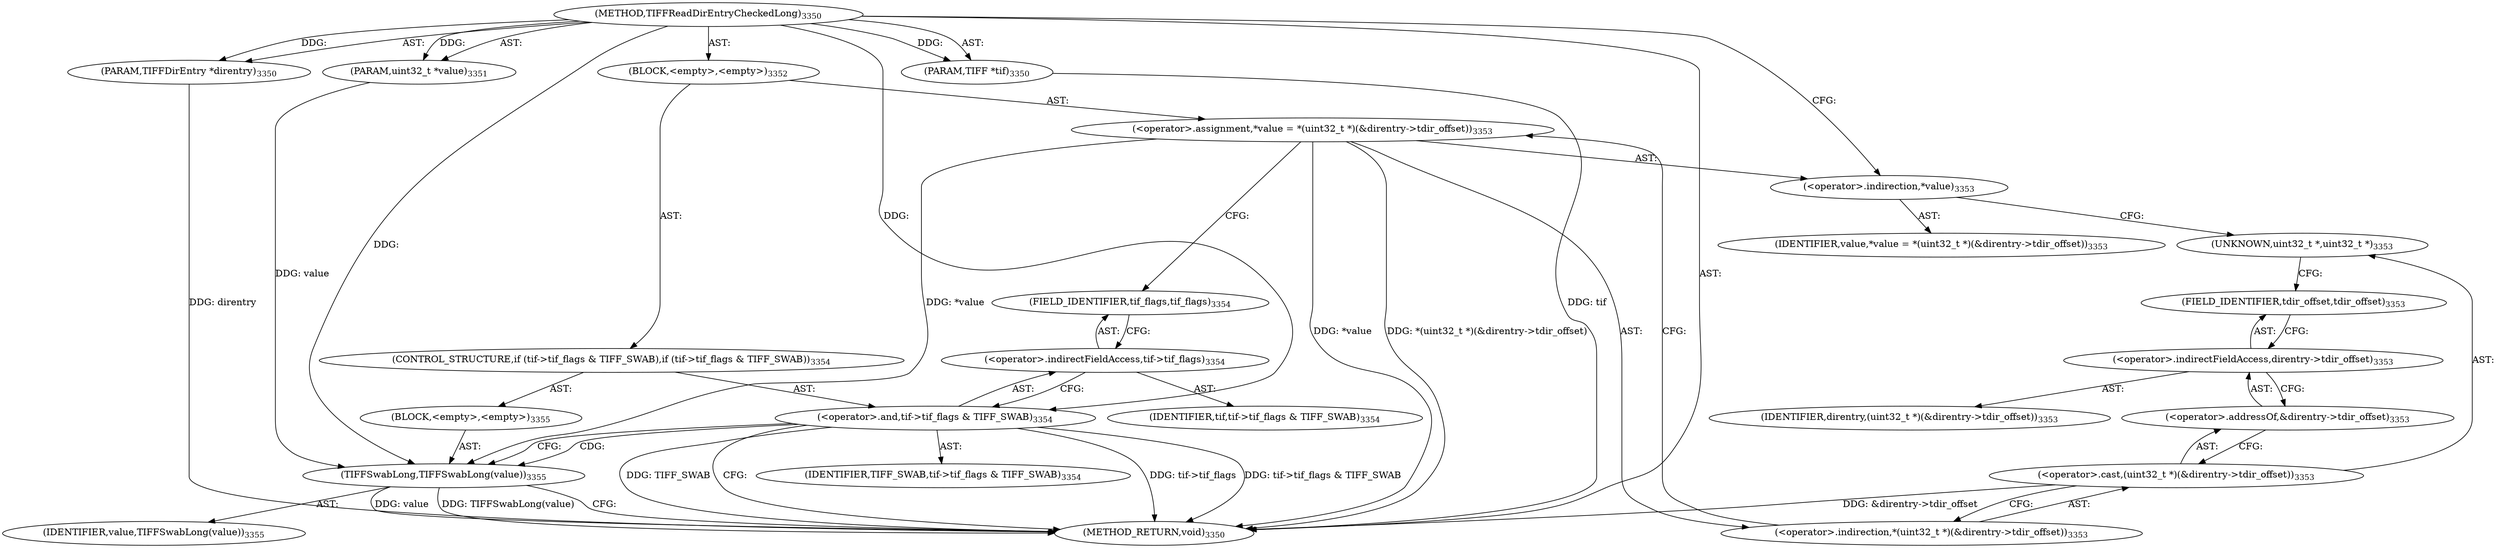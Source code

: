 digraph "TIFFReadDirEntryCheckedLong" {  
"86708" [label = <(METHOD,TIFFReadDirEntryCheckedLong)<SUB>3350</SUB>> ]
"86709" [label = <(PARAM,TIFF *tif)<SUB>3350</SUB>> ]
"86710" [label = <(PARAM,TIFFDirEntry *direntry)<SUB>3350</SUB>> ]
"86711" [label = <(PARAM,uint32_t *value)<SUB>3351</SUB>> ]
"86712" [label = <(BLOCK,&lt;empty&gt;,&lt;empty&gt;)<SUB>3352</SUB>> ]
"86713" [label = <(&lt;operator&gt;.assignment,*value = *(uint32_t *)(&amp;direntry-&gt;tdir_offset))<SUB>3353</SUB>> ]
"86714" [label = <(&lt;operator&gt;.indirection,*value)<SUB>3353</SUB>> ]
"86715" [label = <(IDENTIFIER,value,*value = *(uint32_t *)(&amp;direntry-&gt;tdir_offset))<SUB>3353</SUB>> ]
"86716" [label = <(&lt;operator&gt;.indirection,*(uint32_t *)(&amp;direntry-&gt;tdir_offset))<SUB>3353</SUB>> ]
"86717" [label = <(&lt;operator&gt;.cast,(uint32_t *)(&amp;direntry-&gt;tdir_offset))<SUB>3353</SUB>> ]
"86718" [label = <(UNKNOWN,uint32_t *,uint32_t *)<SUB>3353</SUB>> ]
"86719" [label = <(&lt;operator&gt;.addressOf,&amp;direntry-&gt;tdir_offset)<SUB>3353</SUB>> ]
"86720" [label = <(&lt;operator&gt;.indirectFieldAccess,direntry-&gt;tdir_offset)<SUB>3353</SUB>> ]
"86721" [label = <(IDENTIFIER,direntry,(uint32_t *)(&amp;direntry-&gt;tdir_offset))<SUB>3353</SUB>> ]
"86722" [label = <(FIELD_IDENTIFIER,tdir_offset,tdir_offset)<SUB>3353</SUB>> ]
"86723" [label = <(CONTROL_STRUCTURE,if (tif-&gt;tif_flags &amp; TIFF_SWAB),if (tif-&gt;tif_flags &amp; TIFF_SWAB))<SUB>3354</SUB>> ]
"86724" [label = <(&lt;operator&gt;.and,tif-&gt;tif_flags &amp; TIFF_SWAB)<SUB>3354</SUB>> ]
"86725" [label = <(&lt;operator&gt;.indirectFieldAccess,tif-&gt;tif_flags)<SUB>3354</SUB>> ]
"86726" [label = <(IDENTIFIER,tif,tif-&gt;tif_flags &amp; TIFF_SWAB)<SUB>3354</SUB>> ]
"86727" [label = <(FIELD_IDENTIFIER,tif_flags,tif_flags)<SUB>3354</SUB>> ]
"86728" [label = <(IDENTIFIER,TIFF_SWAB,tif-&gt;tif_flags &amp; TIFF_SWAB)<SUB>3354</SUB>> ]
"86729" [label = <(BLOCK,&lt;empty&gt;,&lt;empty&gt;)<SUB>3355</SUB>> ]
"86730" [label = <(TIFFSwabLong,TIFFSwabLong(value))<SUB>3355</SUB>> ]
"86731" [label = <(IDENTIFIER,value,TIFFSwabLong(value))<SUB>3355</SUB>> ]
"86732" [label = <(METHOD_RETURN,void)<SUB>3350</SUB>> ]
  "86708" -> "86709"  [ label = "AST: "] 
  "86708" -> "86710"  [ label = "AST: "] 
  "86708" -> "86711"  [ label = "AST: "] 
  "86708" -> "86712"  [ label = "AST: "] 
  "86708" -> "86732"  [ label = "AST: "] 
  "86712" -> "86713"  [ label = "AST: "] 
  "86712" -> "86723"  [ label = "AST: "] 
  "86713" -> "86714"  [ label = "AST: "] 
  "86713" -> "86716"  [ label = "AST: "] 
  "86714" -> "86715"  [ label = "AST: "] 
  "86716" -> "86717"  [ label = "AST: "] 
  "86717" -> "86718"  [ label = "AST: "] 
  "86717" -> "86719"  [ label = "AST: "] 
  "86719" -> "86720"  [ label = "AST: "] 
  "86720" -> "86721"  [ label = "AST: "] 
  "86720" -> "86722"  [ label = "AST: "] 
  "86723" -> "86724"  [ label = "AST: "] 
  "86723" -> "86729"  [ label = "AST: "] 
  "86724" -> "86725"  [ label = "AST: "] 
  "86724" -> "86728"  [ label = "AST: "] 
  "86725" -> "86726"  [ label = "AST: "] 
  "86725" -> "86727"  [ label = "AST: "] 
  "86729" -> "86730"  [ label = "AST: "] 
  "86730" -> "86731"  [ label = "AST: "] 
  "86713" -> "86727"  [ label = "CFG: "] 
  "86714" -> "86718"  [ label = "CFG: "] 
  "86716" -> "86713"  [ label = "CFG: "] 
  "86724" -> "86732"  [ label = "CFG: "] 
  "86724" -> "86730"  [ label = "CFG: "] 
  "86717" -> "86716"  [ label = "CFG: "] 
  "86725" -> "86724"  [ label = "CFG: "] 
  "86730" -> "86732"  [ label = "CFG: "] 
  "86718" -> "86722"  [ label = "CFG: "] 
  "86719" -> "86717"  [ label = "CFG: "] 
  "86727" -> "86725"  [ label = "CFG: "] 
  "86720" -> "86719"  [ label = "CFG: "] 
  "86722" -> "86720"  [ label = "CFG: "] 
  "86708" -> "86714"  [ label = "CFG: "] 
  "86709" -> "86732"  [ label = "DDG: tif"] 
  "86710" -> "86732"  [ label = "DDG: direntry"] 
  "86713" -> "86732"  [ label = "DDG: *value"] 
  "86717" -> "86732"  [ label = "DDG: &amp;direntry-&gt;tdir_offset"] 
  "86713" -> "86732"  [ label = "DDG: *(uint32_t *)(&amp;direntry-&gt;tdir_offset)"] 
  "86724" -> "86732"  [ label = "DDG: tif-&gt;tif_flags"] 
  "86724" -> "86732"  [ label = "DDG: tif-&gt;tif_flags &amp; TIFF_SWAB"] 
  "86730" -> "86732"  [ label = "DDG: value"] 
  "86730" -> "86732"  [ label = "DDG: TIFFSwabLong(value)"] 
  "86724" -> "86732"  [ label = "DDG: TIFF_SWAB"] 
  "86708" -> "86709"  [ label = "DDG: "] 
  "86708" -> "86710"  [ label = "DDG: "] 
  "86708" -> "86711"  [ label = "DDG: "] 
  "86708" -> "86724"  [ label = "DDG: "] 
  "86713" -> "86730"  [ label = "DDG: *value"] 
  "86711" -> "86730"  [ label = "DDG: value"] 
  "86708" -> "86730"  [ label = "DDG: "] 
  "86724" -> "86730"  [ label = "CDG: "] 
}
